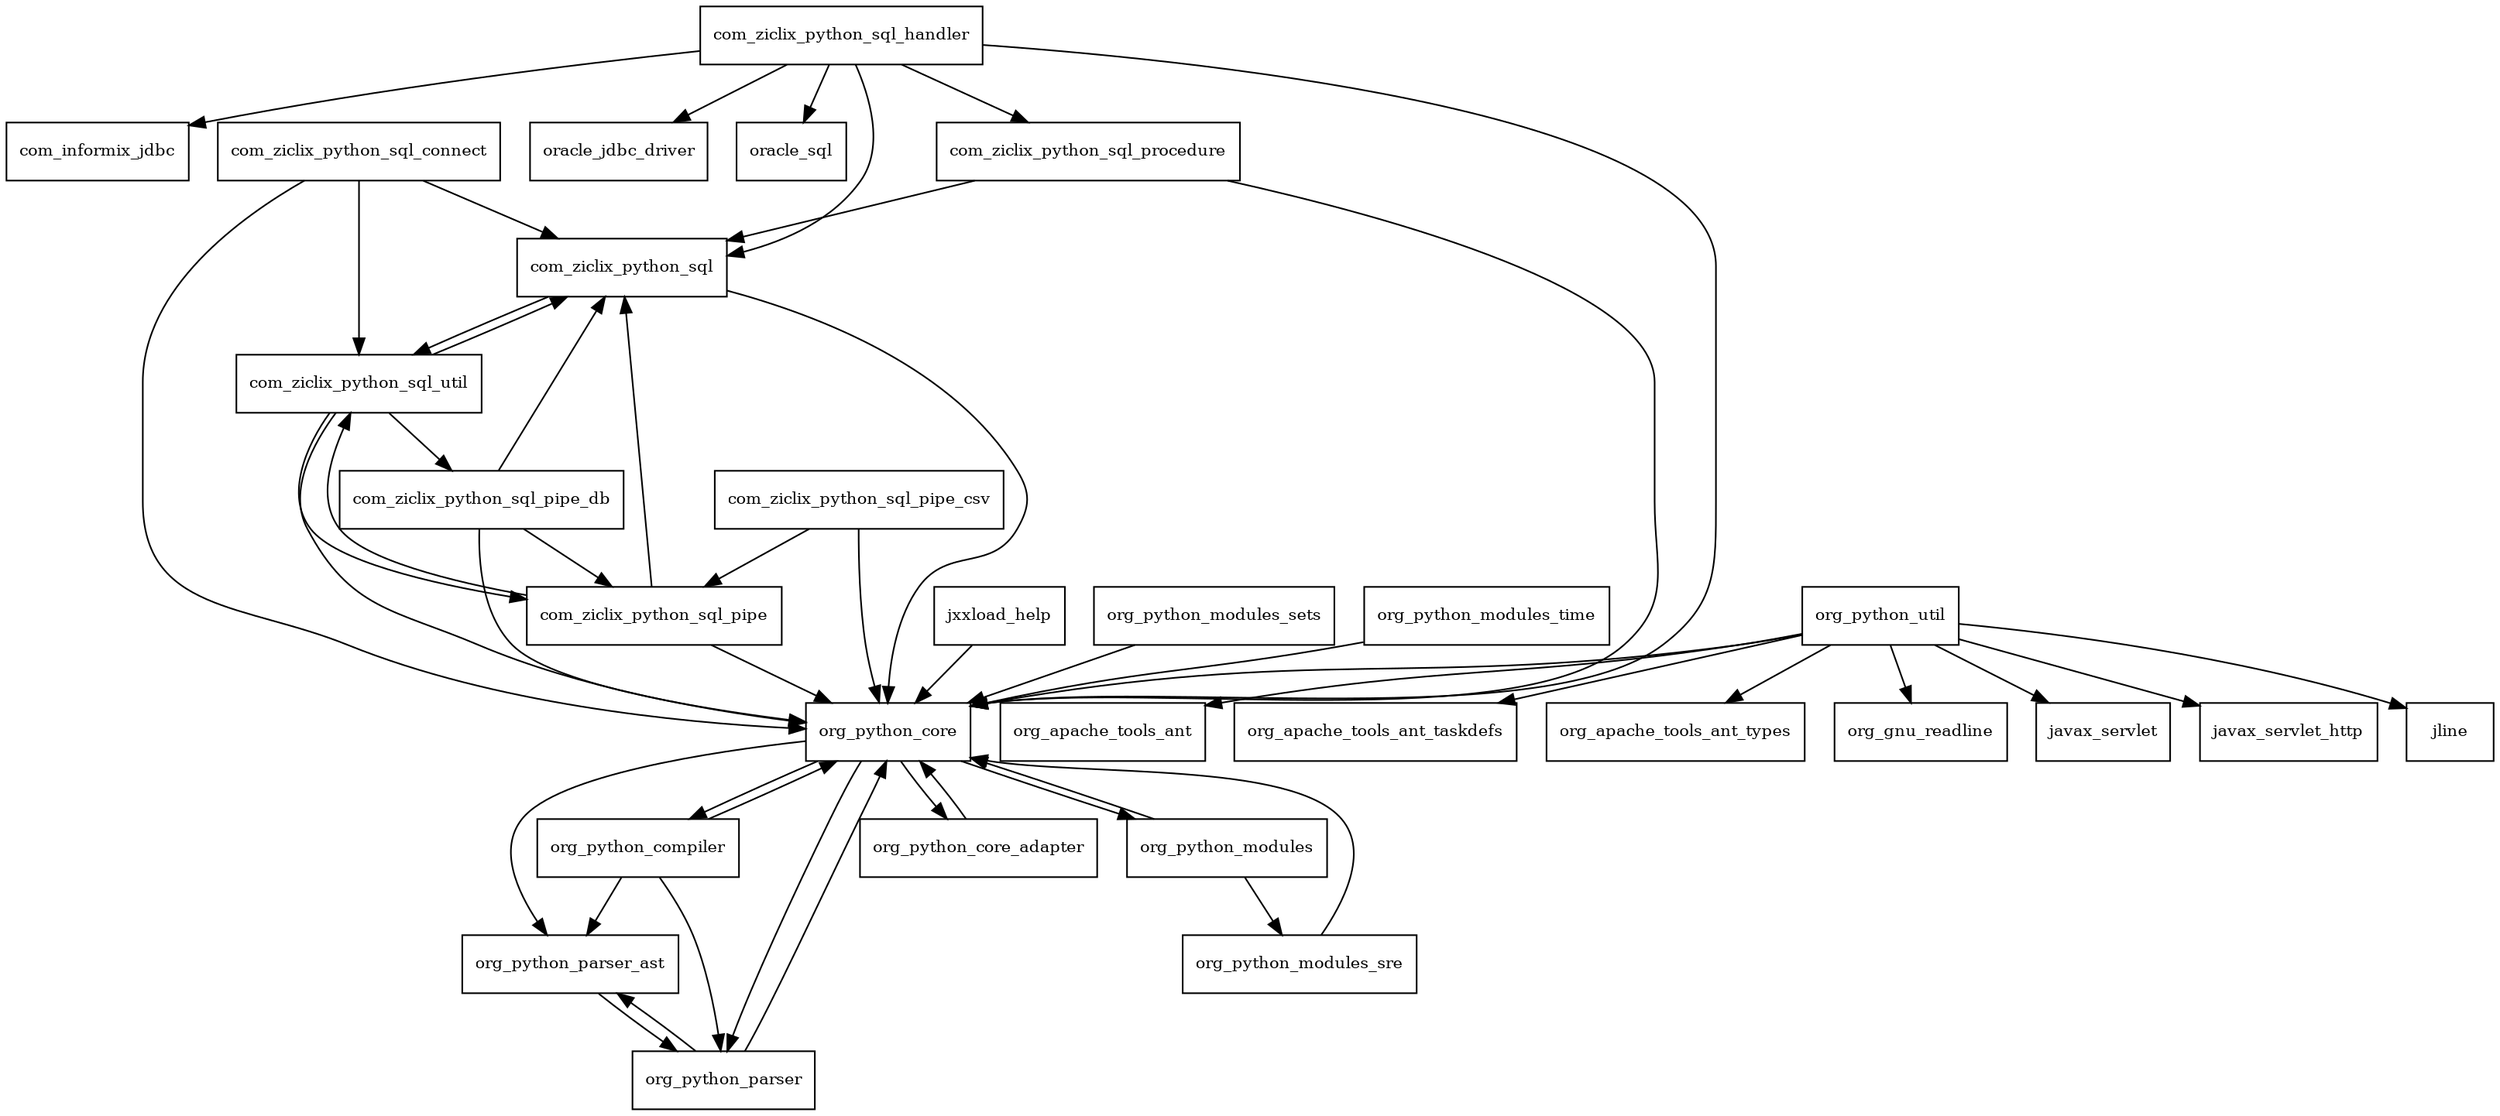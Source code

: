 digraph jython_package_dependencies {
  node [shape = box, fontsize=10.0];
  com_ziclix_python_sql -> com_ziclix_python_sql_util;
  com_ziclix_python_sql -> org_python_core;
  com_ziclix_python_sql_connect -> com_ziclix_python_sql;
  com_ziclix_python_sql_connect -> com_ziclix_python_sql_util;
  com_ziclix_python_sql_connect -> org_python_core;
  com_ziclix_python_sql_handler -> com_informix_jdbc;
  com_ziclix_python_sql_handler -> com_ziclix_python_sql;
  com_ziclix_python_sql_handler -> com_ziclix_python_sql_procedure;
  com_ziclix_python_sql_handler -> oracle_jdbc_driver;
  com_ziclix_python_sql_handler -> oracle_sql;
  com_ziclix_python_sql_handler -> org_python_core;
  com_ziclix_python_sql_pipe -> com_ziclix_python_sql;
  com_ziclix_python_sql_pipe -> com_ziclix_python_sql_util;
  com_ziclix_python_sql_pipe -> org_python_core;
  com_ziclix_python_sql_pipe_csv -> com_ziclix_python_sql_pipe;
  com_ziclix_python_sql_pipe_csv -> org_python_core;
  com_ziclix_python_sql_pipe_db -> com_ziclix_python_sql;
  com_ziclix_python_sql_pipe_db -> com_ziclix_python_sql_pipe;
  com_ziclix_python_sql_pipe_db -> org_python_core;
  com_ziclix_python_sql_procedure -> com_ziclix_python_sql;
  com_ziclix_python_sql_procedure -> org_python_core;
  com_ziclix_python_sql_util -> com_ziclix_python_sql;
  com_ziclix_python_sql_util -> com_ziclix_python_sql_pipe;
  com_ziclix_python_sql_util -> com_ziclix_python_sql_pipe_db;
  com_ziclix_python_sql_util -> org_python_core;
  jxxload_help -> org_python_core;
  org_python_compiler -> org_python_core;
  org_python_compiler -> org_python_parser;
  org_python_compiler -> org_python_parser_ast;
  org_python_core -> org_python_compiler;
  org_python_core -> org_python_core_adapter;
  org_python_core -> org_python_modules;
  org_python_core -> org_python_parser;
  org_python_core -> org_python_parser_ast;
  org_python_core_adapter -> org_python_core;
  org_python_modules -> org_python_core;
  org_python_modules -> org_python_modules_sre;
  org_python_modules_sets -> org_python_core;
  org_python_modules_sre -> org_python_core;
  org_python_modules_time -> org_python_core;
  org_python_parser -> org_python_core;
  org_python_parser -> org_python_parser_ast;
  org_python_parser_ast -> org_python_parser;
  org_python_util -> javax_servlet;
  org_python_util -> javax_servlet_http;
  org_python_util -> jline;
  org_python_util -> org_apache_tools_ant;
  org_python_util -> org_apache_tools_ant_taskdefs;
  org_python_util -> org_apache_tools_ant_types;
  org_python_util -> org_gnu_readline;
  org_python_util -> org_python_core;
}
